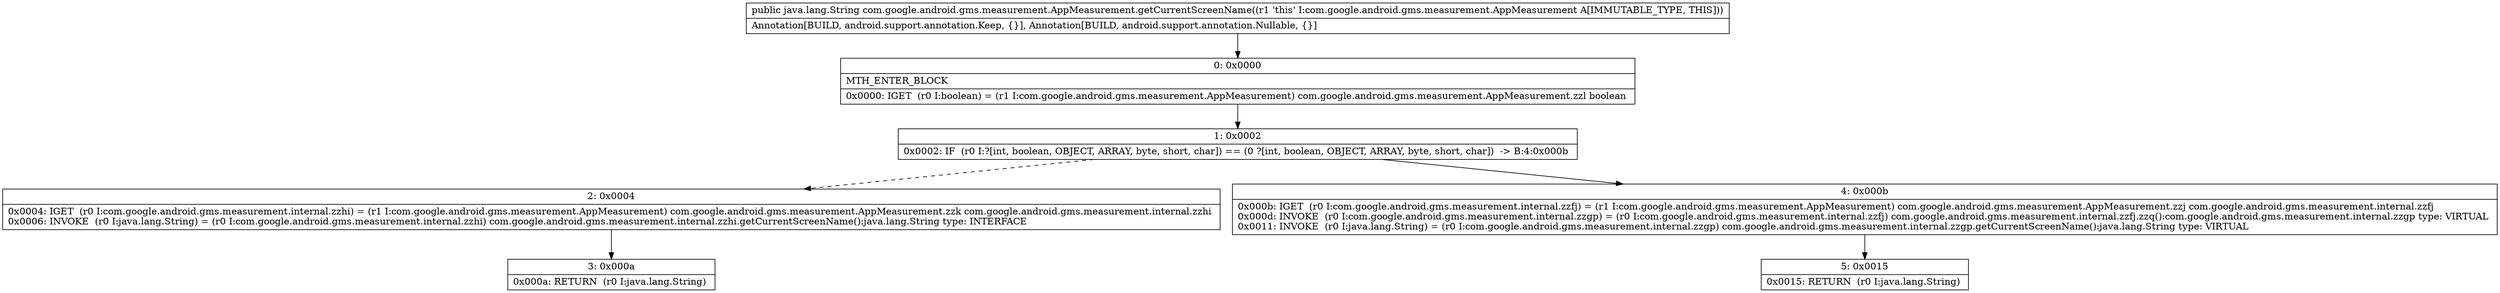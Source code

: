 digraph "CFG forcom.google.android.gms.measurement.AppMeasurement.getCurrentScreenName()Ljava\/lang\/String;" {
Node_0 [shape=record,label="{0\:\ 0x0000|MTH_ENTER_BLOCK\l|0x0000: IGET  (r0 I:boolean) = (r1 I:com.google.android.gms.measurement.AppMeasurement) com.google.android.gms.measurement.AppMeasurement.zzl boolean \l}"];
Node_1 [shape=record,label="{1\:\ 0x0002|0x0002: IF  (r0 I:?[int, boolean, OBJECT, ARRAY, byte, short, char]) == (0 ?[int, boolean, OBJECT, ARRAY, byte, short, char])  \-\> B:4:0x000b \l}"];
Node_2 [shape=record,label="{2\:\ 0x0004|0x0004: IGET  (r0 I:com.google.android.gms.measurement.internal.zzhi) = (r1 I:com.google.android.gms.measurement.AppMeasurement) com.google.android.gms.measurement.AppMeasurement.zzk com.google.android.gms.measurement.internal.zzhi \l0x0006: INVOKE  (r0 I:java.lang.String) = (r0 I:com.google.android.gms.measurement.internal.zzhi) com.google.android.gms.measurement.internal.zzhi.getCurrentScreenName():java.lang.String type: INTERFACE \l}"];
Node_3 [shape=record,label="{3\:\ 0x000a|0x000a: RETURN  (r0 I:java.lang.String) \l}"];
Node_4 [shape=record,label="{4\:\ 0x000b|0x000b: IGET  (r0 I:com.google.android.gms.measurement.internal.zzfj) = (r1 I:com.google.android.gms.measurement.AppMeasurement) com.google.android.gms.measurement.AppMeasurement.zzj com.google.android.gms.measurement.internal.zzfj \l0x000d: INVOKE  (r0 I:com.google.android.gms.measurement.internal.zzgp) = (r0 I:com.google.android.gms.measurement.internal.zzfj) com.google.android.gms.measurement.internal.zzfj.zzq():com.google.android.gms.measurement.internal.zzgp type: VIRTUAL \l0x0011: INVOKE  (r0 I:java.lang.String) = (r0 I:com.google.android.gms.measurement.internal.zzgp) com.google.android.gms.measurement.internal.zzgp.getCurrentScreenName():java.lang.String type: VIRTUAL \l}"];
Node_5 [shape=record,label="{5\:\ 0x0015|0x0015: RETURN  (r0 I:java.lang.String) \l}"];
MethodNode[shape=record,label="{public java.lang.String com.google.android.gms.measurement.AppMeasurement.getCurrentScreenName((r1 'this' I:com.google.android.gms.measurement.AppMeasurement A[IMMUTABLE_TYPE, THIS]))  | Annotation[BUILD, android.support.annotation.Keep, \{\}], Annotation[BUILD, android.support.annotation.Nullable, \{\}]\l}"];
MethodNode -> Node_0;
Node_0 -> Node_1;
Node_1 -> Node_2[style=dashed];
Node_1 -> Node_4;
Node_2 -> Node_3;
Node_4 -> Node_5;
}

